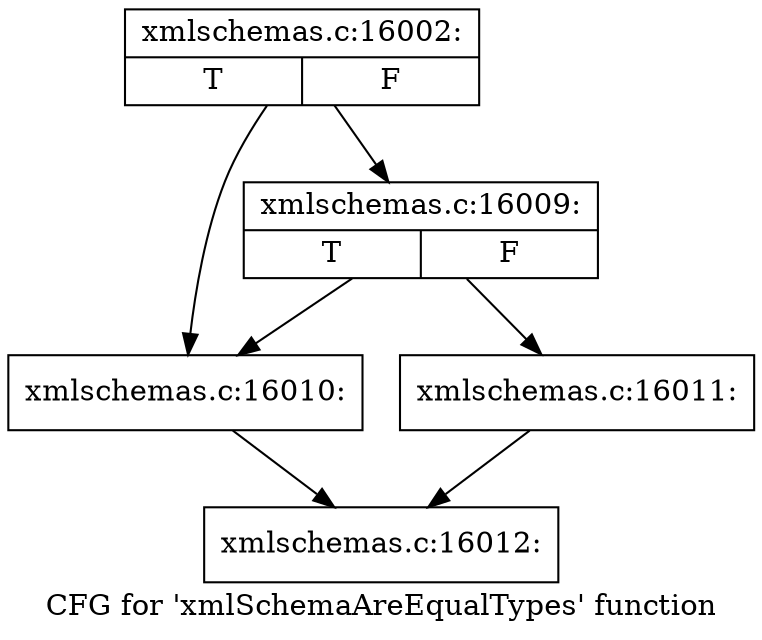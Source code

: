 digraph "CFG for 'xmlSchemaAreEqualTypes' function" {
	label="CFG for 'xmlSchemaAreEqualTypes' function";

	Node0x5321c10 [shape=record,label="{xmlschemas.c:16002:|{<s0>T|<s1>F}}"];
	Node0x5321c10 -> Node0x531e960;
	Node0x5321c10 -> Node0x531ea00;
	Node0x531ea00 [shape=record,label="{xmlschemas.c:16009:|{<s0>T|<s1>F}}"];
	Node0x531ea00 -> Node0x531e960;
	Node0x531ea00 -> Node0x531e9b0;
	Node0x531e960 [shape=record,label="{xmlschemas.c:16010:}"];
	Node0x531e960 -> Node0x531ec10;
	Node0x531e9b0 [shape=record,label="{xmlschemas.c:16011:}"];
	Node0x531e9b0 -> Node0x531ec10;
	Node0x531ec10 [shape=record,label="{xmlschemas.c:16012:}"];
}
